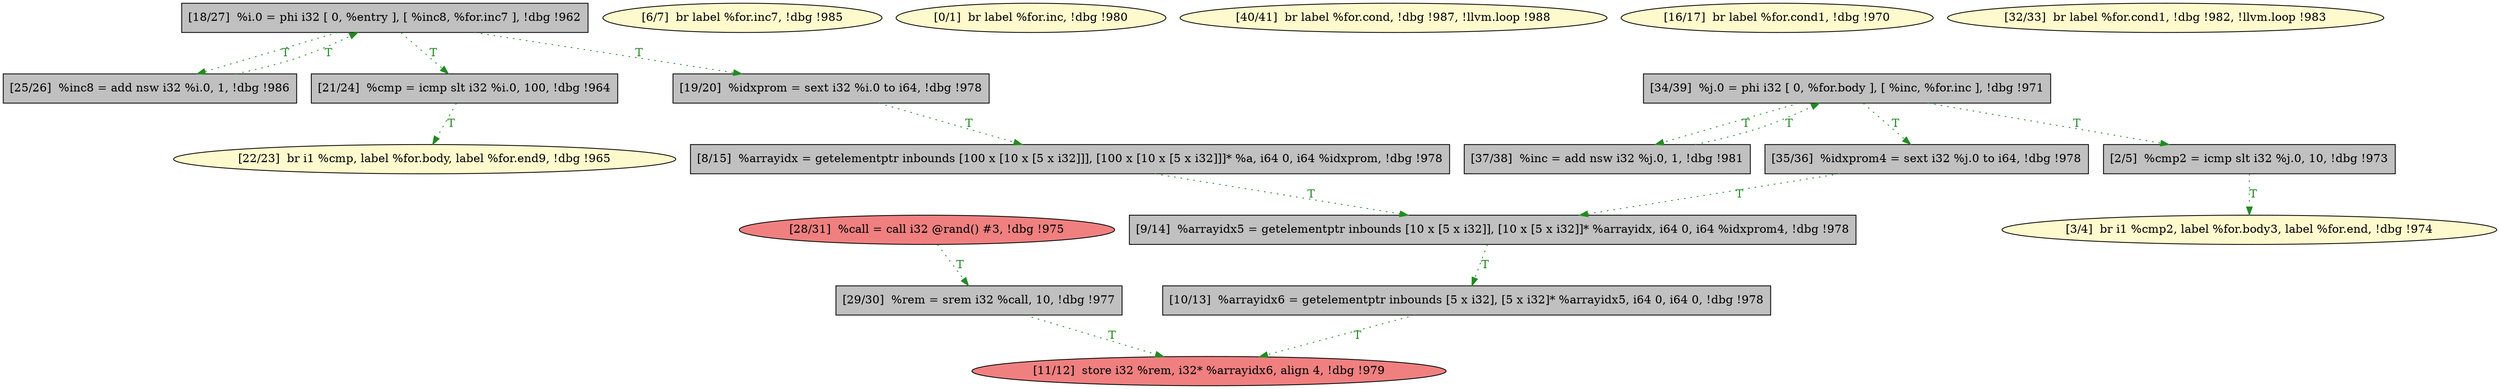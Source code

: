 
digraph G {


node425 [fillcolor=grey,label="[35/36]  %idxprom4 = sext i32 %j.0 to i64, !dbg !978",shape=rectangle,style=filled ]
node423 [fillcolor=grey,label="[10/13]  %arrayidx6 = getelementptr inbounds [5 x i32], [5 x i32]* %arrayidx5, i64 0, i64 0, !dbg !978",shape=rectangle,style=filled ]
node421 [fillcolor=grey,label="[37/38]  %inc = add nsw i32 %j.0, 1, !dbg !981",shape=rectangle,style=filled ]
node409 [fillcolor=lightcoral,label="[11/12]  store i32 %rem, i32* %arrayidx6, align 4, !dbg !979",shape=ellipse,style=filled ]
node422 [fillcolor=grey,label="[29/30]  %rem = srem i32 %call, 10, !dbg !977",shape=rectangle,style=filled ]
node407 [fillcolor=lemonchiffon,label="[6/7]  br label %for.inc7, !dbg !985",shape=ellipse,style=filled ]
node417 [fillcolor=grey,label="[21/24]  %cmp = icmp slt i32 %i.0, 100, !dbg !964",shape=rectangle,style=filled ]
node405 [fillcolor=lemonchiffon,label="[0/1]  br label %for.inc, !dbg !980",shape=ellipse,style=filled ]
node410 [fillcolor=grey,label="[9/14]  %arrayidx5 = getelementptr inbounds [10 x [5 x i32]], [10 x [5 x i32]]* %arrayidx, i64 0, i64 %idxprom4, !dbg !978",shape=rectangle,style=filled ]
node420 [fillcolor=lemonchiffon,label="[40/41]  br label %for.cond, !dbg !987, !llvm.loop !988",shape=ellipse,style=filled ]
node408 [fillcolor=grey,label="[8/15]  %arrayidx = getelementptr inbounds [100 x [10 x [5 x i32]]], [100 x [10 x [5 x i32]]]* %a, i64 0, i64 %idxprom, !dbg !978",shape=rectangle,style=filled ]
node418 [fillcolor=grey,label="[25/26]  %inc8 = add nsw i32 %i.0, 1, !dbg !986",shape=rectangle,style=filled ]
node406 [fillcolor=grey,label="[2/5]  %cmp2 = icmp slt i32 %j.0, 10, !dbg !973",shape=rectangle,style=filled ]
node411 [fillcolor=lemonchiffon,label="[16/17]  br label %for.cond1, !dbg !970",shape=ellipse,style=filled ]
node413 [fillcolor=lemonchiffon,label="[22/23]  br i1 %cmp, label %for.body, label %for.end9, !dbg !965",shape=ellipse,style=filled ]
node424 [fillcolor=grey,label="[19/20]  %idxprom = sext i32 %i.0 to i64, !dbg !978",shape=rectangle,style=filled ]
node414 [fillcolor=lightcoral,label="[28/31]  %call = call i32 @rand() #3, !dbg !975",shape=ellipse,style=filled ]
node415 [fillcolor=lemonchiffon,label="[32/33]  br label %for.cond1, !dbg !982, !llvm.loop !983",shape=ellipse,style=filled ]
node416 [fillcolor=grey,label="[34/39]  %j.0 = phi i32 [ 0, %for.body ], [ %inc, %for.inc ], !dbg !971",shape=rectangle,style=filled ]
node412 [fillcolor=grey,label="[18/27]  %i.0 = phi i32 [ 0, %entry ], [ %inc8, %for.inc7 ], !dbg !962",shape=rectangle,style=filled ]
node419 [fillcolor=lemonchiffon,label="[3/4]  br i1 %cmp2, label %for.body3, label %for.end, !dbg !974",shape=ellipse,style=filled ]

node422->node409 [style=dotted,color=forestgreen,label="T",fontcolor=forestgreen ]
node417->node413 [style=dotted,color=forestgreen,label="T",fontcolor=forestgreen ]
node412->node424 [style=dotted,color=forestgreen,label="T",fontcolor=forestgreen ]
node425->node410 [style=dotted,color=forestgreen,label="T",fontcolor=forestgreen ]
node412->node418 [style=dotted,color=forestgreen,label="T",fontcolor=forestgreen ]
node416->node421 [style=dotted,color=forestgreen,label="T",fontcolor=forestgreen ]
node412->node417 [style=dotted,color=forestgreen,label="T",fontcolor=forestgreen ]
node423->node409 [style=dotted,color=forestgreen,label="T",fontcolor=forestgreen ]
node410->node423 [style=dotted,color=forestgreen,label="T",fontcolor=forestgreen ]
node406->node419 [style=dotted,color=forestgreen,label="T",fontcolor=forestgreen ]
node416->node406 [style=dotted,color=forestgreen,label="T",fontcolor=forestgreen ]
node418->node412 [style=dotted,color=forestgreen,label="T",fontcolor=forestgreen ]
node424->node408 [style=dotted,color=forestgreen,label="T",fontcolor=forestgreen ]
node421->node416 [style=dotted,color=forestgreen,label="T",fontcolor=forestgreen ]
node408->node410 [style=dotted,color=forestgreen,label="T",fontcolor=forestgreen ]
node414->node422 [style=dotted,color=forestgreen,label="T",fontcolor=forestgreen ]
node416->node425 [style=dotted,color=forestgreen,label="T",fontcolor=forestgreen ]


}
